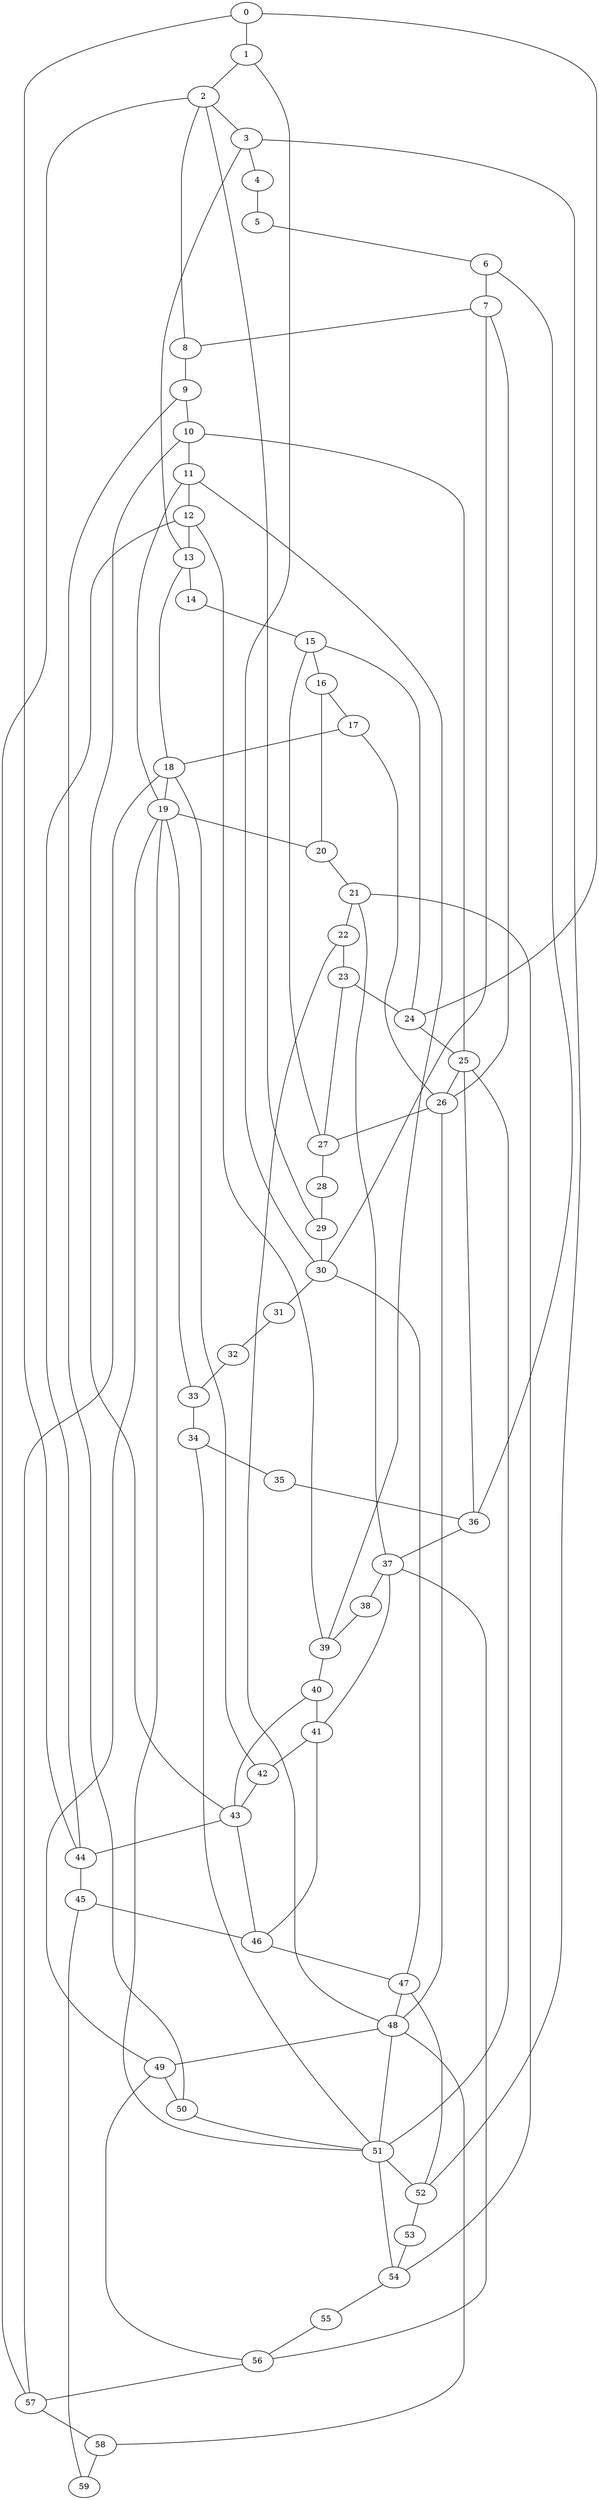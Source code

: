 
graph graphname {
    0 -- 1
0 -- 24
0 -- 44
1 -- 2
1 -- 30
2 -- 3
2 -- 29
2 -- 8
2 -- 57
3 -- 4
3 -- 52
3 -- 13
4 -- 5
5 -- 6
6 -- 7
6 -- 36
7 -- 8
7 -- 30
7 -- 26
8 -- 9
9 -- 10
9 -- 50
10 -- 11
10 -- 43
10 -- 25
11 -- 12
11 -- 39
11 -- 19
12 -- 13
12 -- 44
12 -- 39
13 -- 14
13 -- 18
14 -- 15
15 -- 16
15 -- 27
15 -- 24
16 -- 17
16 -- 20
17 -- 18
17 -- 26
18 -- 19
18 -- 42
18 -- 57
19 -- 20
19 -- 33
19 -- 51
19 -- 49
20 -- 21
21 -- 22
21 -- 54
21 -- 37
22 -- 23
22 -- 48
23 -- 24
23 -- 27
24 -- 25
25 -- 26
25 -- 36
25 -- 51
26 -- 27
26 -- 48
27 -- 28
28 -- 29
29 -- 30
30 -- 31
30 -- 47
31 -- 32
32 -- 33
33 -- 34
34 -- 35
34 -- 51
35 -- 36
36 -- 37
37 -- 38
37 -- 56
37 -- 41
38 -- 39
39 -- 40
40 -- 41
40 -- 43
41 -- 42
41 -- 46
42 -- 43
43 -- 44
43 -- 46
44 -- 45
45 -- 46
45 -- 59
46 -- 47
47 -- 48
47 -- 52
48 -- 49
48 -- 58
48 -- 51
49 -- 50
49 -- 56
50 -- 51
51 -- 52
51 -- 54
52 -- 53
53 -- 54
54 -- 55
55 -- 56
56 -- 57
57 -- 58
58 -- 59

}

